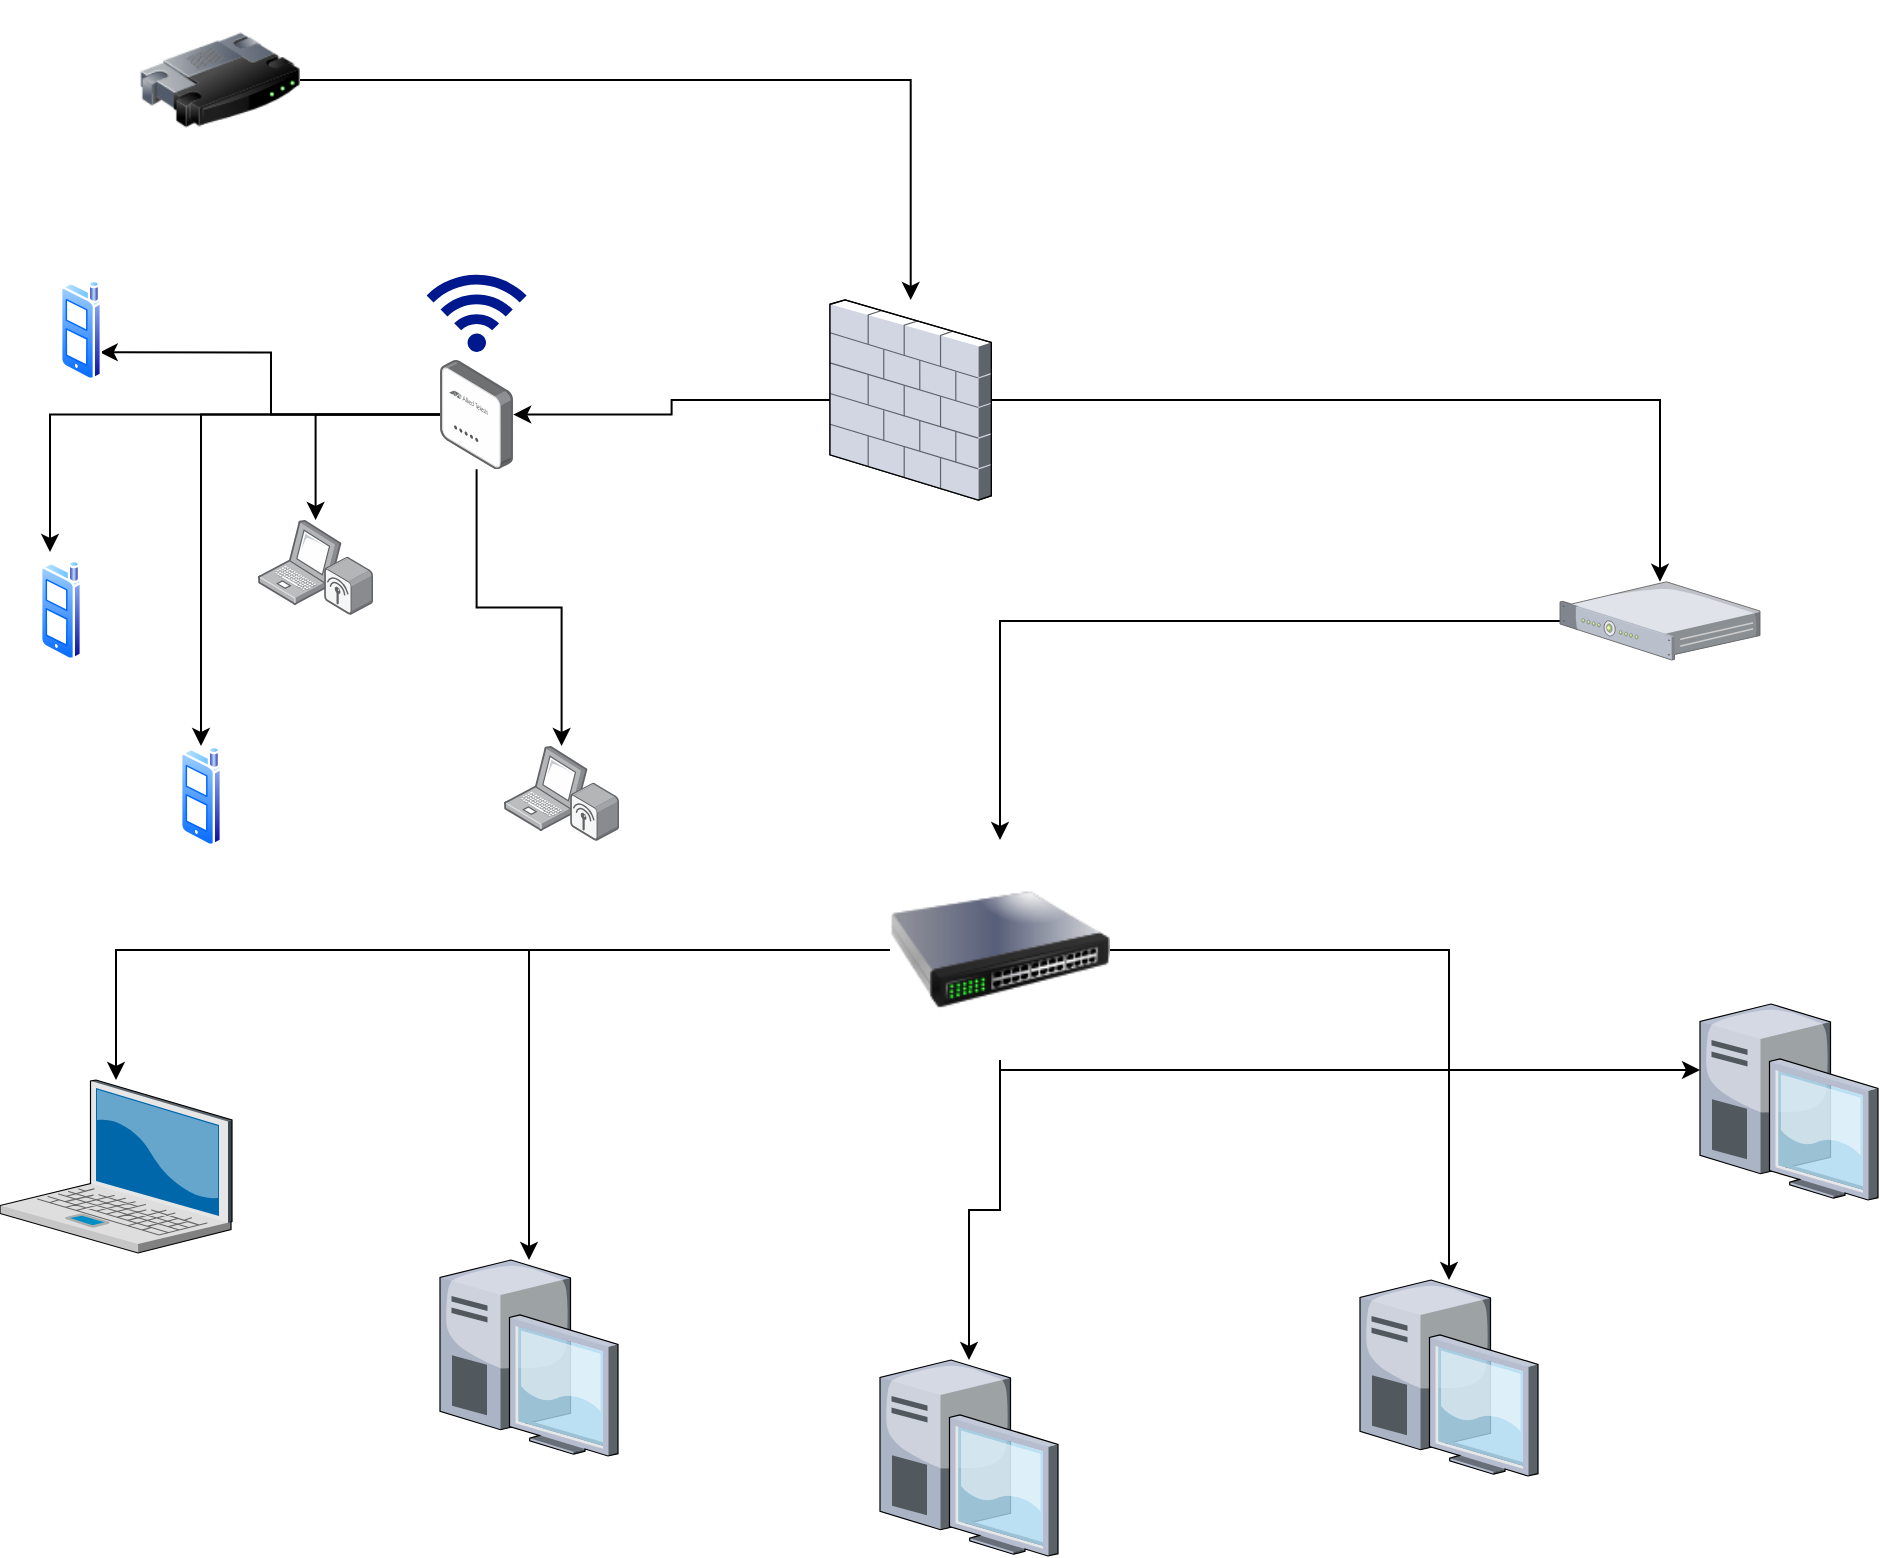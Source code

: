 <mxfile version="21.6.6" type="github">
  <diagram id="oD5Fm9D1vG81Xl6FeBv_" name="Page-2">
    <mxGraphModel dx="1050" dy="1630" grid="1" gridSize="10" guides="1" tooltips="1" connect="1" arrows="1" fold="1" page="1" pageScale="1" pageWidth="850" pageHeight="1100" math="0" shadow="0">
      <root>
        <mxCell id="0" />
        <mxCell id="1" parent="0" />
        <mxCell id="mn8jNFhSd8WoDFh8BS2Q-16" style="edgeStyle=orthogonalEdgeStyle;rounded=0;orthogonalLoop=1;jettySize=auto;html=1;" edge="1" parent="1" source="mn8jNFhSd8WoDFh8BS2Q-4" target="mn8jNFhSd8WoDFh8BS2Q-15">
          <mxGeometry relative="1" as="geometry" />
        </mxCell>
        <mxCell id="mn8jNFhSd8WoDFh8BS2Q-4" value="" style="verticalLabelPosition=bottom;sketch=0;aspect=fixed;html=1;verticalAlign=top;strokeColor=none;align=center;outlineConnect=0;shape=mxgraph.citrix.1u_2u_server;" vertex="1" parent="1">
          <mxGeometry x="790" y="40.9" width="100" height="39.1" as="geometry" />
        </mxCell>
        <mxCell id="mn8jNFhSd8WoDFh8BS2Q-14" style="edgeStyle=orthogonalEdgeStyle;rounded=0;orthogonalLoop=1;jettySize=auto;html=1;" edge="1" parent="1" source="mn8jNFhSd8WoDFh8BS2Q-5" target="mn8jNFhSd8WoDFh8BS2Q-4">
          <mxGeometry relative="1" as="geometry" />
        </mxCell>
        <mxCell id="mn8jNFhSd8WoDFh8BS2Q-23" style="edgeStyle=orthogonalEdgeStyle;rounded=0;orthogonalLoop=1;jettySize=auto;html=1;" edge="1" parent="1" source="mn8jNFhSd8WoDFh8BS2Q-5" target="mn8jNFhSd8WoDFh8BS2Q-22">
          <mxGeometry relative="1" as="geometry" />
        </mxCell>
        <mxCell id="mn8jNFhSd8WoDFh8BS2Q-5" value="" style="verticalLabelPosition=bottom;sketch=0;aspect=fixed;html=1;verticalAlign=top;strokeColor=none;align=center;outlineConnect=0;shape=mxgraph.citrix.firewall;" vertex="1" parent="1">
          <mxGeometry x="425" y="-100" width="80.65" height="100" as="geometry" />
        </mxCell>
        <mxCell id="mn8jNFhSd8WoDFh8BS2Q-6" value="" style="verticalLabelPosition=bottom;sketch=0;aspect=fixed;html=1;verticalAlign=top;strokeColor=none;align=center;outlineConnect=0;shape=mxgraph.citrix.desktop;" vertex="1" parent="1">
          <mxGeometry x="230" y="380" width="89" height="98" as="geometry" />
        </mxCell>
        <mxCell id="mn8jNFhSd8WoDFh8BS2Q-7" value="" style="verticalLabelPosition=bottom;sketch=0;aspect=fixed;html=1;verticalAlign=top;strokeColor=none;align=center;outlineConnect=0;shape=mxgraph.citrix.desktop;" vertex="1" parent="1">
          <mxGeometry x="690" y="390" width="89" height="98" as="geometry" />
        </mxCell>
        <mxCell id="mn8jNFhSd8WoDFh8BS2Q-8" value="" style="verticalLabelPosition=bottom;sketch=0;aspect=fixed;html=1;verticalAlign=top;strokeColor=none;align=center;outlineConnect=0;shape=mxgraph.citrix.desktop;" vertex="1" parent="1">
          <mxGeometry x="450" y="430" width="89" height="98" as="geometry" />
        </mxCell>
        <mxCell id="mn8jNFhSd8WoDFh8BS2Q-9" value="" style="verticalLabelPosition=bottom;sketch=0;aspect=fixed;html=1;verticalAlign=top;strokeColor=none;align=center;outlineConnect=0;shape=mxgraph.citrix.desktop;" vertex="1" parent="1">
          <mxGeometry x="860" y="252" width="89" height="98" as="geometry" />
        </mxCell>
        <mxCell id="mn8jNFhSd8WoDFh8BS2Q-10" value="" style="verticalLabelPosition=bottom;sketch=0;aspect=fixed;html=1;verticalAlign=top;strokeColor=none;align=center;outlineConnect=0;shape=mxgraph.citrix.laptop_2;" vertex="1" parent="1">
          <mxGeometry x="10" y="290" width="116" height="86.5" as="geometry" />
        </mxCell>
        <mxCell id="mn8jNFhSd8WoDFh8BS2Q-13" style="edgeStyle=orthogonalEdgeStyle;rounded=0;orthogonalLoop=1;jettySize=auto;html=1;" edge="1" parent="1" source="mn8jNFhSd8WoDFh8BS2Q-12" target="mn8jNFhSd8WoDFh8BS2Q-5">
          <mxGeometry relative="1" as="geometry" />
        </mxCell>
        <mxCell id="mn8jNFhSd8WoDFh8BS2Q-12" value="" style="image;html=1;image=img/lib/clip_art/networking/Router_128x128.png" vertex="1" parent="1">
          <mxGeometry x="80" y="-250" width="80" height="80" as="geometry" />
        </mxCell>
        <mxCell id="mn8jNFhSd8WoDFh8BS2Q-17" style="edgeStyle=orthogonalEdgeStyle;rounded=0;orthogonalLoop=1;jettySize=auto;html=1;" edge="1" parent="1" source="mn8jNFhSd8WoDFh8BS2Q-15" target="mn8jNFhSd8WoDFh8BS2Q-10">
          <mxGeometry relative="1" as="geometry" />
        </mxCell>
        <mxCell id="mn8jNFhSd8WoDFh8BS2Q-18" style="edgeStyle=orthogonalEdgeStyle;rounded=0;orthogonalLoop=1;jettySize=auto;html=1;" edge="1" parent="1" source="mn8jNFhSd8WoDFh8BS2Q-15" target="mn8jNFhSd8WoDFh8BS2Q-6">
          <mxGeometry relative="1" as="geometry" />
        </mxCell>
        <mxCell id="mn8jNFhSd8WoDFh8BS2Q-19" style="edgeStyle=orthogonalEdgeStyle;rounded=0;orthogonalLoop=1;jettySize=auto;html=1;" edge="1" parent="1" source="mn8jNFhSd8WoDFh8BS2Q-15" target="mn8jNFhSd8WoDFh8BS2Q-8">
          <mxGeometry relative="1" as="geometry" />
        </mxCell>
        <mxCell id="mn8jNFhSd8WoDFh8BS2Q-20" style="edgeStyle=orthogonalEdgeStyle;rounded=0;orthogonalLoop=1;jettySize=auto;html=1;" edge="1" parent="1" source="mn8jNFhSd8WoDFh8BS2Q-15" target="mn8jNFhSd8WoDFh8BS2Q-7">
          <mxGeometry relative="1" as="geometry" />
        </mxCell>
        <mxCell id="mn8jNFhSd8WoDFh8BS2Q-21" style="edgeStyle=orthogonalEdgeStyle;rounded=0;orthogonalLoop=1;jettySize=auto;html=1;" edge="1" parent="1" source="mn8jNFhSd8WoDFh8BS2Q-15" target="mn8jNFhSd8WoDFh8BS2Q-9">
          <mxGeometry relative="1" as="geometry">
            <Array as="points">
              <mxPoint x="720" y="285" />
              <mxPoint x="720" y="285" />
            </Array>
          </mxGeometry>
        </mxCell>
        <mxCell id="mn8jNFhSd8WoDFh8BS2Q-15" value="" style="image;html=1;image=img/lib/clip_art/networking/Switch_128x128.png" vertex="1" parent="1">
          <mxGeometry x="455" y="170" width="110" height="110" as="geometry" />
        </mxCell>
        <mxCell id="mn8jNFhSd8WoDFh8BS2Q-30" style="edgeStyle=orthogonalEdgeStyle;rounded=0;orthogonalLoop=1;jettySize=auto;html=1;entryX=1;entryY=0.75;entryDx=0;entryDy=0;" edge="1" parent="1" source="mn8jNFhSd8WoDFh8BS2Q-22" target="mn8jNFhSd8WoDFh8BS2Q-25">
          <mxGeometry relative="1" as="geometry" />
        </mxCell>
        <mxCell id="mn8jNFhSd8WoDFh8BS2Q-31" style="edgeStyle=orthogonalEdgeStyle;rounded=0;orthogonalLoop=1;jettySize=auto;html=1;" edge="1" parent="1" source="mn8jNFhSd8WoDFh8BS2Q-22" target="mn8jNFhSd8WoDFh8BS2Q-28">
          <mxGeometry relative="1" as="geometry" />
        </mxCell>
        <mxCell id="mn8jNFhSd8WoDFh8BS2Q-32" style="edgeStyle=orthogonalEdgeStyle;rounded=0;orthogonalLoop=1;jettySize=auto;html=1;" edge="1" parent="1" source="mn8jNFhSd8WoDFh8BS2Q-22" target="mn8jNFhSd8WoDFh8BS2Q-29">
          <mxGeometry relative="1" as="geometry" />
        </mxCell>
        <mxCell id="mn8jNFhSd8WoDFh8BS2Q-33" style="edgeStyle=orthogonalEdgeStyle;rounded=0;orthogonalLoop=1;jettySize=auto;html=1;" edge="1" parent="1" source="mn8jNFhSd8WoDFh8BS2Q-22" target="mn8jNFhSd8WoDFh8BS2Q-27">
          <mxGeometry relative="1" as="geometry" />
        </mxCell>
        <mxCell id="mn8jNFhSd8WoDFh8BS2Q-34" style="edgeStyle=orthogonalEdgeStyle;rounded=0;orthogonalLoop=1;jettySize=auto;html=1;entryX=0.238;entryY=-0.08;entryDx=0;entryDy=0;entryPerimeter=0;" edge="1" parent="1" source="mn8jNFhSd8WoDFh8BS2Q-22" target="mn8jNFhSd8WoDFh8BS2Q-26">
          <mxGeometry relative="1" as="geometry" />
        </mxCell>
        <mxCell id="mn8jNFhSd8WoDFh8BS2Q-22" value="" style="image;points=[];aspect=fixed;html=1;align=center;shadow=0;dashed=0;image=img/lib/allied_telesis/wireless/Access_Point_Indoor.svg;" vertex="1" parent="1">
          <mxGeometry x="230" y="-70" width="36.6" height="54.6" as="geometry" />
        </mxCell>
        <mxCell id="mn8jNFhSd8WoDFh8BS2Q-25" value="" style="image;aspect=fixed;perimeter=ellipsePerimeter;html=1;align=center;shadow=0;dashed=0;spacingTop=3;image=img/lib/active_directory/cell_phone.svg;" vertex="1" parent="1">
          <mxGeometry x="40" y="-110" width="21" height="50" as="geometry" />
        </mxCell>
        <mxCell id="mn8jNFhSd8WoDFh8BS2Q-26" value="" style="image;aspect=fixed;perimeter=ellipsePerimeter;html=1;align=center;shadow=0;dashed=0;spacingTop=3;image=img/lib/active_directory/cell_phone.svg;" vertex="1" parent="1">
          <mxGeometry x="30" y="30" width="21" height="50" as="geometry" />
        </mxCell>
        <mxCell id="mn8jNFhSd8WoDFh8BS2Q-27" value="" style="image;aspect=fixed;perimeter=ellipsePerimeter;html=1;align=center;shadow=0;dashed=0;spacingTop=3;image=img/lib/active_directory/cell_phone.svg;" vertex="1" parent="1">
          <mxGeometry x="100" y="123" width="21" height="50" as="geometry" />
        </mxCell>
        <mxCell id="mn8jNFhSd8WoDFh8BS2Q-28" value="" style="image;points=[];aspect=fixed;html=1;align=center;shadow=0;dashed=0;image=img/lib/allied_telesis/wireless/Laptop_Wireless.svg;" vertex="1" parent="1">
          <mxGeometry x="262" y="123" width="57.6" height="47.4" as="geometry" />
        </mxCell>
        <mxCell id="mn8jNFhSd8WoDFh8BS2Q-29" value="" style="image;points=[];aspect=fixed;html=1;align=center;shadow=0;dashed=0;image=img/lib/allied_telesis/wireless/Laptop_Wireless.svg;" vertex="1" parent="1">
          <mxGeometry x="139" y="10" width="57.6" height="47.4" as="geometry" />
        </mxCell>
        <mxCell id="mn8jNFhSd8WoDFh8BS2Q-35" value="" style="sketch=0;aspect=fixed;pointerEvents=1;shadow=0;dashed=0;html=1;strokeColor=none;labelPosition=center;verticalLabelPosition=bottom;verticalAlign=top;align=center;fillColor=#00188D;shape=mxgraph.mscae.enterprise.wireless_connection;rotation=-90;" vertex="1" parent="1">
          <mxGeometry x="227.3" y="-120" width="42" height="50" as="geometry" />
        </mxCell>
      </root>
    </mxGraphModel>
  </diagram>
</mxfile>
